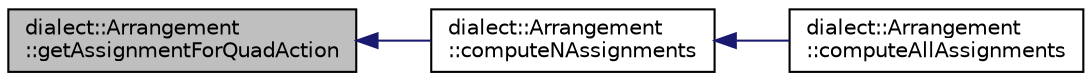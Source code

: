 digraph "dialect::Arrangement::getAssignmentForQuadAction"
{
  edge [fontname="Helvetica",fontsize="10",labelfontname="Helvetica",labelfontsize="10"];
  node [fontname="Helvetica",fontsize="10",shape=record];
  rankdir="LR";
  Node27 [label="dialect::Arrangement\l::getAssignmentForQuadAction",height=0.2,width=0.4,color="black", fillcolor="grey75", style="filled", fontcolor="black"];
  Node27 -> Node28 [dir="back",color="midnightblue",fontsize="10",style="solid",fontname="Helvetica"];
  Node28 [label="dialect::Arrangement\l::computeNAssignments",height=0.2,width=0.4,color="black", fillcolor="white", style="filled",URL="$structdialect_1_1Arrangement.html#ad226edce8ab3ae9c6ad7ead82eae4913",tooltip="Compute all possible Assignments in which precisely N semiaxes are occupied, sorted by ascending cost..."];
  Node28 -> Node29 [dir="back",color="midnightblue",fontsize="10",style="solid",fontname="Helvetica"];
  Node29 [label="dialect::Arrangement\l::computeAllAssignments",height=0.2,width=0.4,color="black", fillcolor="white", style="filled",URL="$structdialect_1_1Arrangement.html#a973a28db1c16a09e5f6367687d5d2360",tooltip="Compute all possible Assignments. "];
}
